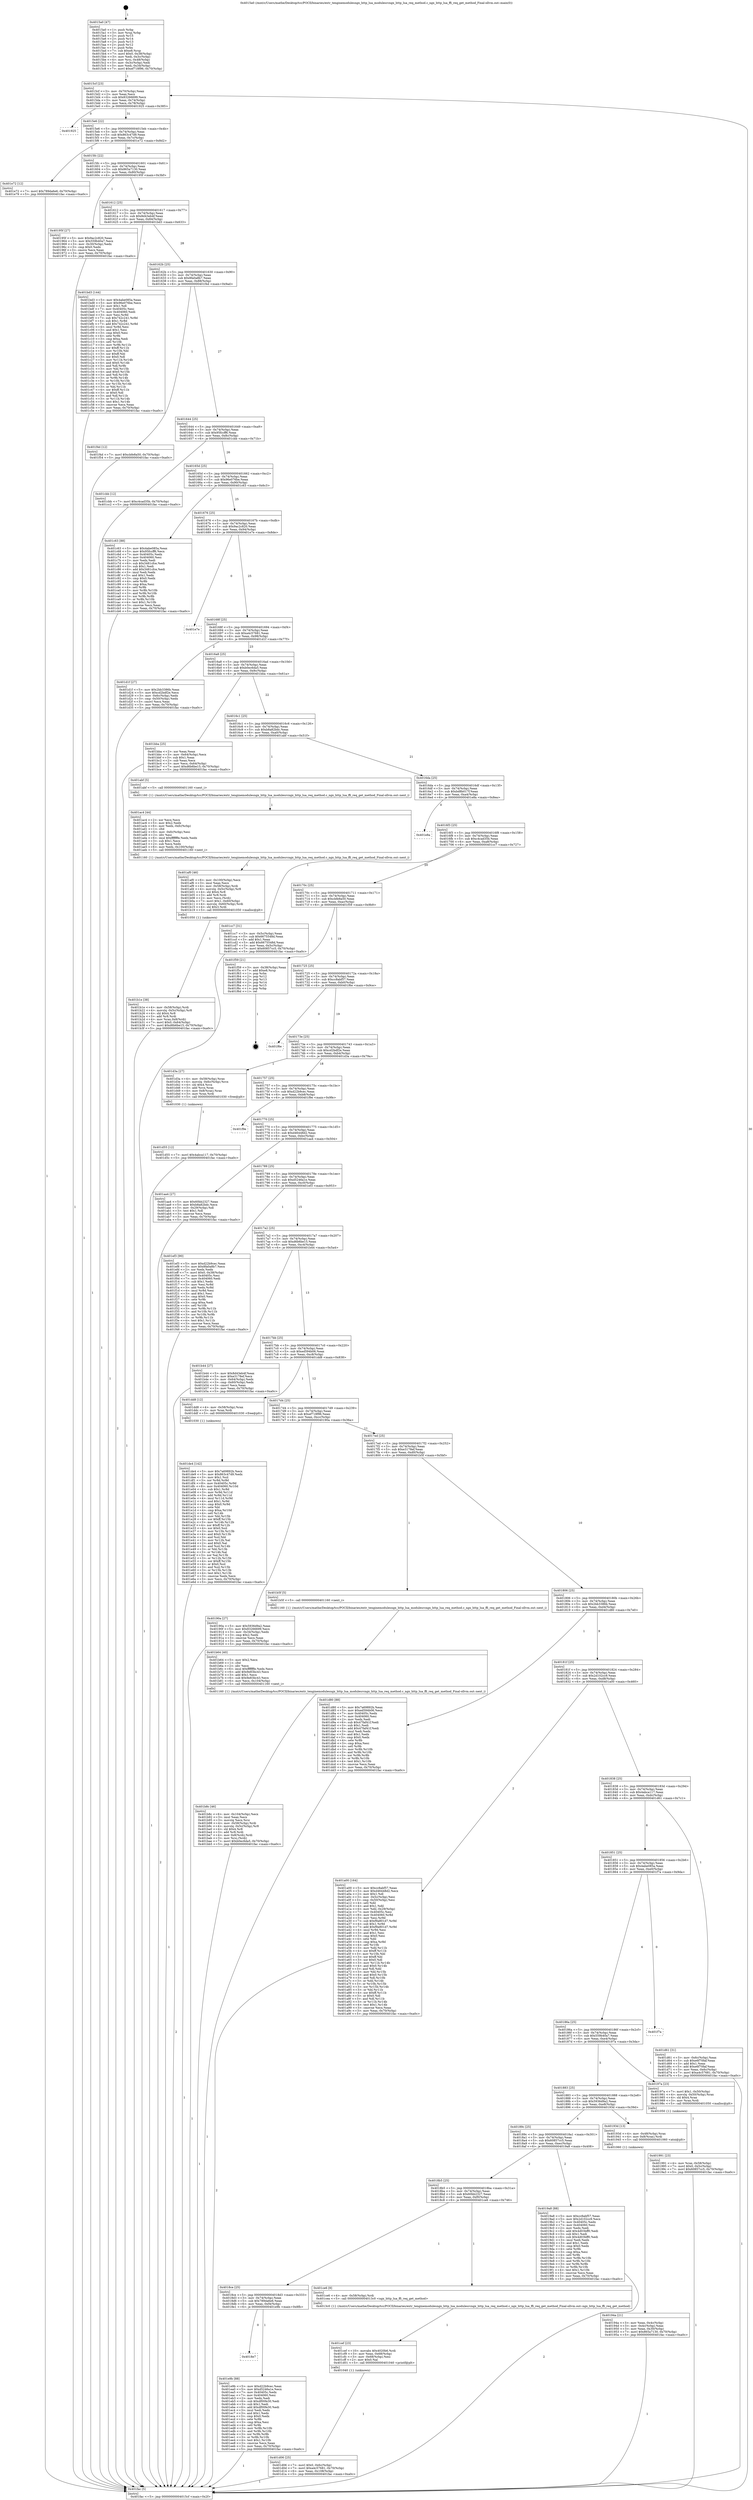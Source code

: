 digraph "0x4015a0" {
  label = "0x4015a0 (/mnt/c/Users/mathe/Desktop/tcc/POCII/binaries/extr_tenginemodulesngx_http_lua_modulesrcngx_http_lua_req_method.c_ngx_http_lua_ffi_req_get_method_Final-ollvm.out::main(0))"
  labelloc = "t"
  node[shape=record]

  Entry [label="",width=0.3,height=0.3,shape=circle,fillcolor=black,style=filled]
  "0x4015cf" [label="{
     0x4015cf [23]\l
     | [instrs]\l
     &nbsp;&nbsp;0x4015cf \<+3\>: mov -0x70(%rbp),%eax\l
     &nbsp;&nbsp;0x4015d2 \<+2\>: mov %eax,%ecx\l
     &nbsp;&nbsp;0x4015d4 \<+6\>: sub $0x83266699,%ecx\l
     &nbsp;&nbsp;0x4015da \<+3\>: mov %eax,-0x74(%rbp)\l
     &nbsp;&nbsp;0x4015dd \<+3\>: mov %ecx,-0x78(%rbp)\l
     &nbsp;&nbsp;0x4015e0 \<+6\>: je 0000000000401925 \<main+0x385\>\l
  }"]
  "0x401925" [label="{
     0x401925\l
  }", style=dashed]
  "0x4015e6" [label="{
     0x4015e6 [22]\l
     | [instrs]\l
     &nbsp;&nbsp;0x4015e6 \<+5\>: jmp 00000000004015eb \<main+0x4b\>\l
     &nbsp;&nbsp;0x4015eb \<+3\>: mov -0x74(%rbp),%eax\l
     &nbsp;&nbsp;0x4015ee \<+5\>: sub $0x863c47d9,%eax\l
     &nbsp;&nbsp;0x4015f3 \<+3\>: mov %eax,-0x7c(%rbp)\l
     &nbsp;&nbsp;0x4015f6 \<+6\>: je 0000000000401e72 \<main+0x8d2\>\l
  }"]
  Exit [label="",width=0.3,height=0.3,shape=circle,fillcolor=black,style=filled,peripheries=2]
  "0x401e72" [label="{
     0x401e72 [12]\l
     | [instrs]\l
     &nbsp;&nbsp;0x401e72 \<+7\>: movl $0x789da6e6,-0x70(%rbp)\l
     &nbsp;&nbsp;0x401e79 \<+5\>: jmp 0000000000401fac \<main+0xa0c\>\l
  }"]
  "0x4015fc" [label="{
     0x4015fc [22]\l
     | [instrs]\l
     &nbsp;&nbsp;0x4015fc \<+5\>: jmp 0000000000401601 \<main+0x61\>\l
     &nbsp;&nbsp;0x401601 \<+3\>: mov -0x74(%rbp),%eax\l
     &nbsp;&nbsp;0x401604 \<+5\>: sub $0x865a7130,%eax\l
     &nbsp;&nbsp;0x401609 \<+3\>: mov %eax,-0x80(%rbp)\l
     &nbsp;&nbsp;0x40160c \<+6\>: je 000000000040195f \<main+0x3bf\>\l
  }"]
  "0x4018e7" [label="{
     0x4018e7\l
  }", style=dashed]
  "0x40195f" [label="{
     0x40195f [27]\l
     | [instrs]\l
     &nbsp;&nbsp;0x40195f \<+5\>: mov $0x9ac2c820,%eax\l
     &nbsp;&nbsp;0x401964 \<+5\>: mov $0x559b40a7,%ecx\l
     &nbsp;&nbsp;0x401969 \<+3\>: mov -0x30(%rbp),%edx\l
     &nbsp;&nbsp;0x40196c \<+3\>: cmp $0x0,%edx\l
     &nbsp;&nbsp;0x40196f \<+3\>: cmove %ecx,%eax\l
     &nbsp;&nbsp;0x401972 \<+3\>: mov %eax,-0x70(%rbp)\l
     &nbsp;&nbsp;0x401975 \<+5\>: jmp 0000000000401fac \<main+0xa0c\>\l
  }"]
  "0x401612" [label="{
     0x401612 [25]\l
     | [instrs]\l
     &nbsp;&nbsp;0x401612 \<+5\>: jmp 0000000000401617 \<main+0x77\>\l
     &nbsp;&nbsp;0x401617 \<+3\>: mov -0x74(%rbp),%eax\l
     &nbsp;&nbsp;0x40161a \<+5\>: sub $0x8d43eb4f,%eax\l
     &nbsp;&nbsp;0x40161f \<+6\>: mov %eax,-0x84(%rbp)\l
     &nbsp;&nbsp;0x401625 \<+6\>: je 0000000000401bd3 \<main+0x633\>\l
  }"]
  "0x401e9b" [label="{
     0x401e9b [88]\l
     | [instrs]\l
     &nbsp;&nbsp;0x401e9b \<+5\>: mov $0xd22b9cec,%eax\l
     &nbsp;&nbsp;0x401ea0 \<+5\>: mov $0xd5246a1e,%ecx\l
     &nbsp;&nbsp;0x401ea5 \<+7\>: mov 0x40405c,%edx\l
     &nbsp;&nbsp;0x401eac \<+7\>: mov 0x404060,%esi\l
     &nbsp;&nbsp;0x401eb3 \<+2\>: mov %edx,%edi\l
     &nbsp;&nbsp;0x401eb5 \<+6\>: sub $0xdf00fe30,%edi\l
     &nbsp;&nbsp;0x401ebb \<+3\>: sub $0x1,%edi\l
     &nbsp;&nbsp;0x401ebe \<+6\>: add $0xdf00fe30,%edi\l
     &nbsp;&nbsp;0x401ec4 \<+3\>: imul %edi,%edx\l
     &nbsp;&nbsp;0x401ec7 \<+3\>: and $0x1,%edx\l
     &nbsp;&nbsp;0x401eca \<+3\>: cmp $0x0,%edx\l
     &nbsp;&nbsp;0x401ecd \<+4\>: sete %r8b\l
     &nbsp;&nbsp;0x401ed1 \<+3\>: cmp $0xa,%esi\l
     &nbsp;&nbsp;0x401ed4 \<+4\>: setl %r9b\l
     &nbsp;&nbsp;0x401ed8 \<+3\>: mov %r8b,%r10b\l
     &nbsp;&nbsp;0x401edb \<+3\>: and %r9b,%r10b\l
     &nbsp;&nbsp;0x401ede \<+3\>: xor %r9b,%r8b\l
     &nbsp;&nbsp;0x401ee1 \<+3\>: or %r8b,%r10b\l
     &nbsp;&nbsp;0x401ee4 \<+4\>: test $0x1,%r10b\l
     &nbsp;&nbsp;0x401ee8 \<+3\>: cmovne %ecx,%eax\l
     &nbsp;&nbsp;0x401eeb \<+3\>: mov %eax,-0x70(%rbp)\l
     &nbsp;&nbsp;0x401eee \<+5\>: jmp 0000000000401fac \<main+0xa0c\>\l
  }"]
  "0x401bd3" [label="{
     0x401bd3 [144]\l
     | [instrs]\l
     &nbsp;&nbsp;0x401bd3 \<+5\>: mov $0x4abe085a,%eax\l
     &nbsp;&nbsp;0x401bd8 \<+5\>: mov $0x96e076be,%ecx\l
     &nbsp;&nbsp;0x401bdd \<+2\>: mov $0x1,%dl\l
     &nbsp;&nbsp;0x401bdf \<+7\>: mov 0x40405c,%esi\l
     &nbsp;&nbsp;0x401be6 \<+7\>: mov 0x404060,%edi\l
     &nbsp;&nbsp;0x401bed \<+3\>: mov %esi,%r8d\l
     &nbsp;&nbsp;0x401bf0 \<+7\>: sub $0x742c241,%r8d\l
     &nbsp;&nbsp;0x401bf7 \<+4\>: sub $0x1,%r8d\l
     &nbsp;&nbsp;0x401bfb \<+7\>: add $0x742c241,%r8d\l
     &nbsp;&nbsp;0x401c02 \<+4\>: imul %r8d,%esi\l
     &nbsp;&nbsp;0x401c06 \<+3\>: and $0x1,%esi\l
     &nbsp;&nbsp;0x401c09 \<+3\>: cmp $0x0,%esi\l
     &nbsp;&nbsp;0x401c0c \<+4\>: sete %r9b\l
     &nbsp;&nbsp;0x401c10 \<+3\>: cmp $0xa,%edi\l
     &nbsp;&nbsp;0x401c13 \<+4\>: setl %r10b\l
     &nbsp;&nbsp;0x401c17 \<+3\>: mov %r9b,%r11b\l
     &nbsp;&nbsp;0x401c1a \<+4\>: xor $0xff,%r11b\l
     &nbsp;&nbsp;0x401c1e \<+3\>: mov %r10b,%bl\l
     &nbsp;&nbsp;0x401c21 \<+3\>: xor $0xff,%bl\l
     &nbsp;&nbsp;0x401c24 \<+3\>: xor $0x0,%dl\l
     &nbsp;&nbsp;0x401c27 \<+3\>: mov %r11b,%r14b\l
     &nbsp;&nbsp;0x401c2a \<+4\>: and $0x0,%r14b\l
     &nbsp;&nbsp;0x401c2e \<+3\>: and %dl,%r9b\l
     &nbsp;&nbsp;0x401c31 \<+3\>: mov %bl,%r15b\l
     &nbsp;&nbsp;0x401c34 \<+4\>: and $0x0,%r15b\l
     &nbsp;&nbsp;0x401c38 \<+3\>: and %dl,%r10b\l
     &nbsp;&nbsp;0x401c3b \<+3\>: or %r9b,%r14b\l
     &nbsp;&nbsp;0x401c3e \<+3\>: or %r10b,%r15b\l
     &nbsp;&nbsp;0x401c41 \<+3\>: xor %r15b,%r14b\l
     &nbsp;&nbsp;0x401c44 \<+3\>: or %bl,%r11b\l
     &nbsp;&nbsp;0x401c47 \<+4\>: xor $0xff,%r11b\l
     &nbsp;&nbsp;0x401c4b \<+3\>: or $0x0,%dl\l
     &nbsp;&nbsp;0x401c4e \<+3\>: and %dl,%r11b\l
     &nbsp;&nbsp;0x401c51 \<+3\>: or %r11b,%r14b\l
     &nbsp;&nbsp;0x401c54 \<+4\>: test $0x1,%r14b\l
     &nbsp;&nbsp;0x401c58 \<+3\>: cmovne %ecx,%eax\l
     &nbsp;&nbsp;0x401c5b \<+3\>: mov %eax,-0x70(%rbp)\l
     &nbsp;&nbsp;0x401c5e \<+5\>: jmp 0000000000401fac \<main+0xa0c\>\l
  }"]
  "0x40162b" [label="{
     0x40162b [25]\l
     | [instrs]\l
     &nbsp;&nbsp;0x40162b \<+5\>: jmp 0000000000401630 \<main+0x90\>\l
     &nbsp;&nbsp;0x401630 \<+3\>: mov -0x74(%rbp),%eax\l
     &nbsp;&nbsp;0x401633 \<+5\>: sub $0x8fa0a8b7,%eax\l
     &nbsp;&nbsp;0x401638 \<+6\>: mov %eax,-0x88(%rbp)\l
     &nbsp;&nbsp;0x40163e \<+6\>: je 0000000000401f4d \<main+0x9ad\>\l
  }"]
  "0x401de4" [label="{
     0x401de4 [142]\l
     | [instrs]\l
     &nbsp;&nbsp;0x401de4 \<+5\>: mov $0x7a69892b,%ecx\l
     &nbsp;&nbsp;0x401de9 \<+5\>: mov $0x863c47d9,%edx\l
     &nbsp;&nbsp;0x401dee \<+3\>: mov $0x1,%sil\l
     &nbsp;&nbsp;0x401df1 \<+3\>: xor %r8d,%r8d\l
     &nbsp;&nbsp;0x401df4 \<+8\>: mov 0x40405c,%r9d\l
     &nbsp;&nbsp;0x401dfc \<+8\>: mov 0x404060,%r10d\l
     &nbsp;&nbsp;0x401e04 \<+4\>: sub $0x1,%r8d\l
     &nbsp;&nbsp;0x401e08 \<+3\>: mov %r9d,%r11d\l
     &nbsp;&nbsp;0x401e0b \<+3\>: add %r8d,%r11d\l
     &nbsp;&nbsp;0x401e0e \<+4\>: imul %r11d,%r9d\l
     &nbsp;&nbsp;0x401e12 \<+4\>: and $0x1,%r9d\l
     &nbsp;&nbsp;0x401e16 \<+4\>: cmp $0x0,%r9d\l
     &nbsp;&nbsp;0x401e1a \<+3\>: sete %bl\l
     &nbsp;&nbsp;0x401e1d \<+4\>: cmp $0xa,%r10d\l
     &nbsp;&nbsp;0x401e21 \<+4\>: setl %r14b\l
     &nbsp;&nbsp;0x401e25 \<+3\>: mov %bl,%r15b\l
     &nbsp;&nbsp;0x401e28 \<+4\>: xor $0xff,%r15b\l
     &nbsp;&nbsp;0x401e2c \<+3\>: mov %r14b,%r12b\l
     &nbsp;&nbsp;0x401e2f \<+4\>: xor $0xff,%r12b\l
     &nbsp;&nbsp;0x401e33 \<+4\>: xor $0x0,%sil\l
     &nbsp;&nbsp;0x401e37 \<+3\>: mov %r15b,%r13b\l
     &nbsp;&nbsp;0x401e3a \<+4\>: and $0x0,%r13b\l
     &nbsp;&nbsp;0x401e3e \<+3\>: and %sil,%bl\l
     &nbsp;&nbsp;0x401e41 \<+3\>: mov %r12b,%al\l
     &nbsp;&nbsp;0x401e44 \<+2\>: and $0x0,%al\l
     &nbsp;&nbsp;0x401e46 \<+3\>: and %sil,%r14b\l
     &nbsp;&nbsp;0x401e49 \<+3\>: or %bl,%r13b\l
     &nbsp;&nbsp;0x401e4c \<+3\>: or %r14b,%al\l
     &nbsp;&nbsp;0x401e4f \<+3\>: xor %al,%r13b\l
     &nbsp;&nbsp;0x401e52 \<+3\>: or %r12b,%r15b\l
     &nbsp;&nbsp;0x401e55 \<+4\>: xor $0xff,%r15b\l
     &nbsp;&nbsp;0x401e59 \<+4\>: or $0x0,%sil\l
     &nbsp;&nbsp;0x401e5d \<+3\>: and %sil,%r15b\l
     &nbsp;&nbsp;0x401e60 \<+3\>: or %r15b,%r13b\l
     &nbsp;&nbsp;0x401e63 \<+4\>: test $0x1,%r13b\l
     &nbsp;&nbsp;0x401e67 \<+3\>: cmovne %edx,%ecx\l
     &nbsp;&nbsp;0x401e6a \<+3\>: mov %ecx,-0x70(%rbp)\l
     &nbsp;&nbsp;0x401e6d \<+5\>: jmp 0000000000401fac \<main+0xa0c\>\l
  }"]
  "0x401f4d" [label="{
     0x401f4d [12]\l
     | [instrs]\l
     &nbsp;&nbsp;0x401f4d \<+7\>: movl $0xcbfe8a50,-0x70(%rbp)\l
     &nbsp;&nbsp;0x401f54 \<+5\>: jmp 0000000000401fac \<main+0xa0c\>\l
  }"]
  "0x401644" [label="{
     0x401644 [25]\l
     | [instrs]\l
     &nbsp;&nbsp;0x401644 \<+5\>: jmp 0000000000401649 \<main+0xa9\>\l
     &nbsp;&nbsp;0x401649 \<+3\>: mov -0x74(%rbp),%eax\l
     &nbsp;&nbsp;0x40164c \<+5\>: sub $0x95fccff6,%eax\l
     &nbsp;&nbsp;0x401651 \<+6\>: mov %eax,-0x8c(%rbp)\l
     &nbsp;&nbsp;0x401657 \<+6\>: je 0000000000401cbb \<main+0x71b\>\l
  }"]
  "0x401d55" [label="{
     0x401d55 [12]\l
     | [instrs]\l
     &nbsp;&nbsp;0x401d55 \<+7\>: movl $0x4abca117,-0x70(%rbp)\l
     &nbsp;&nbsp;0x401d5c \<+5\>: jmp 0000000000401fac \<main+0xa0c\>\l
  }"]
  "0x401cbb" [label="{
     0x401cbb [12]\l
     | [instrs]\l
     &nbsp;&nbsp;0x401cbb \<+7\>: movl $0xc4cad35b,-0x70(%rbp)\l
     &nbsp;&nbsp;0x401cc2 \<+5\>: jmp 0000000000401fac \<main+0xa0c\>\l
  }"]
  "0x40165d" [label="{
     0x40165d [25]\l
     | [instrs]\l
     &nbsp;&nbsp;0x40165d \<+5\>: jmp 0000000000401662 \<main+0xc2\>\l
     &nbsp;&nbsp;0x401662 \<+3\>: mov -0x74(%rbp),%eax\l
     &nbsp;&nbsp;0x401665 \<+5\>: sub $0x96e076be,%eax\l
     &nbsp;&nbsp;0x40166a \<+6\>: mov %eax,-0x90(%rbp)\l
     &nbsp;&nbsp;0x401670 \<+6\>: je 0000000000401c63 \<main+0x6c3\>\l
  }"]
  "0x401d06" [label="{
     0x401d06 [25]\l
     | [instrs]\l
     &nbsp;&nbsp;0x401d06 \<+7\>: movl $0x0,-0x6c(%rbp)\l
     &nbsp;&nbsp;0x401d0d \<+7\>: movl $0xa4c57681,-0x70(%rbp)\l
     &nbsp;&nbsp;0x401d14 \<+6\>: mov %eax,-0x108(%rbp)\l
     &nbsp;&nbsp;0x401d1a \<+5\>: jmp 0000000000401fac \<main+0xa0c\>\l
  }"]
  "0x401c63" [label="{
     0x401c63 [88]\l
     | [instrs]\l
     &nbsp;&nbsp;0x401c63 \<+5\>: mov $0x4abe085a,%eax\l
     &nbsp;&nbsp;0x401c68 \<+5\>: mov $0x95fccff6,%ecx\l
     &nbsp;&nbsp;0x401c6d \<+7\>: mov 0x40405c,%edx\l
     &nbsp;&nbsp;0x401c74 \<+7\>: mov 0x404060,%esi\l
     &nbsp;&nbsp;0x401c7b \<+2\>: mov %edx,%edi\l
     &nbsp;&nbsp;0x401c7d \<+6\>: sub $0x3481cfce,%edi\l
     &nbsp;&nbsp;0x401c83 \<+3\>: sub $0x1,%edi\l
     &nbsp;&nbsp;0x401c86 \<+6\>: add $0x3481cfce,%edi\l
     &nbsp;&nbsp;0x401c8c \<+3\>: imul %edi,%edx\l
     &nbsp;&nbsp;0x401c8f \<+3\>: and $0x1,%edx\l
     &nbsp;&nbsp;0x401c92 \<+3\>: cmp $0x0,%edx\l
     &nbsp;&nbsp;0x401c95 \<+4\>: sete %r8b\l
     &nbsp;&nbsp;0x401c99 \<+3\>: cmp $0xa,%esi\l
     &nbsp;&nbsp;0x401c9c \<+4\>: setl %r9b\l
     &nbsp;&nbsp;0x401ca0 \<+3\>: mov %r8b,%r10b\l
     &nbsp;&nbsp;0x401ca3 \<+3\>: and %r9b,%r10b\l
     &nbsp;&nbsp;0x401ca6 \<+3\>: xor %r9b,%r8b\l
     &nbsp;&nbsp;0x401ca9 \<+3\>: or %r8b,%r10b\l
     &nbsp;&nbsp;0x401cac \<+4\>: test $0x1,%r10b\l
     &nbsp;&nbsp;0x401cb0 \<+3\>: cmovne %ecx,%eax\l
     &nbsp;&nbsp;0x401cb3 \<+3\>: mov %eax,-0x70(%rbp)\l
     &nbsp;&nbsp;0x401cb6 \<+5\>: jmp 0000000000401fac \<main+0xa0c\>\l
  }"]
  "0x401676" [label="{
     0x401676 [25]\l
     | [instrs]\l
     &nbsp;&nbsp;0x401676 \<+5\>: jmp 000000000040167b \<main+0xdb\>\l
     &nbsp;&nbsp;0x40167b \<+3\>: mov -0x74(%rbp),%eax\l
     &nbsp;&nbsp;0x40167e \<+5\>: sub $0x9ac2c820,%eax\l
     &nbsp;&nbsp;0x401683 \<+6\>: mov %eax,-0x94(%rbp)\l
     &nbsp;&nbsp;0x401689 \<+6\>: je 0000000000401e7e \<main+0x8de\>\l
  }"]
  "0x401cef" [label="{
     0x401cef [23]\l
     | [instrs]\l
     &nbsp;&nbsp;0x401cef \<+10\>: movabs $0x4020b6,%rdi\l
     &nbsp;&nbsp;0x401cf9 \<+3\>: mov %eax,-0x68(%rbp)\l
     &nbsp;&nbsp;0x401cfc \<+3\>: mov -0x68(%rbp),%esi\l
     &nbsp;&nbsp;0x401cff \<+2\>: mov $0x0,%al\l
     &nbsp;&nbsp;0x401d01 \<+5\>: call 0000000000401040 \<printf@plt\>\l
     | [calls]\l
     &nbsp;&nbsp;0x401040 \{1\} (unknown)\l
  }"]
  "0x401e7e" [label="{
     0x401e7e\l
  }", style=dashed]
  "0x40168f" [label="{
     0x40168f [25]\l
     | [instrs]\l
     &nbsp;&nbsp;0x40168f \<+5\>: jmp 0000000000401694 \<main+0xf4\>\l
     &nbsp;&nbsp;0x401694 \<+3\>: mov -0x74(%rbp),%eax\l
     &nbsp;&nbsp;0x401697 \<+5\>: sub $0xa4c57681,%eax\l
     &nbsp;&nbsp;0x40169c \<+6\>: mov %eax,-0x98(%rbp)\l
     &nbsp;&nbsp;0x4016a2 \<+6\>: je 0000000000401d1f \<main+0x77f\>\l
  }"]
  "0x4018ce" [label="{
     0x4018ce [25]\l
     | [instrs]\l
     &nbsp;&nbsp;0x4018ce \<+5\>: jmp 00000000004018d3 \<main+0x333\>\l
     &nbsp;&nbsp;0x4018d3 \<+3\>: mov -0x74(%rbp),%eax\l
     &nbsp;&nbsp;0x4018d6 \<+5\>: sub $0x789da6e6,%eax\l
     &nbsp;&nbsp;0x4018db \<+6\>: mov %eax,-0xf4(%rbp)\l
     &nbsp;&nbsp;0x4018e1 \<+6\>: je 0000000000401e9b \<main+0x8fb\>\l
  }"]
  "0x401d1f" [label="{
     0x401d1f [27]\l
     | [instrs]\l
     &nbsp;&nbsp;0x401d1f \<+5\>: mov $0x2bb3386b,%eax\l
     &nbsp;&nbsp;0x401d24 \<+5\>: mov $0xcd2bdf2e,%ecx\l
     &nbsp;&nbsp;0x401d29 \<+3\>: mov -0x6c(%rbp),%edx\l
     &nbsp;&nbsp;0x401d2c \<+3\>: cmp -0x50(%rbp),%edx\l
     &nbsp;&nbsp;0x401d2f \<+3\>: cmovl %ecx,%eax\l
     &nbsp;&nbsp;0x401d32 \<+3\>: mov %eax,-0x70(%rbp)\l
     &nbsp;&nbsp;0x401d35 \<+5\>: jmp 0000000000401fac \<main+0xa0c\>\l
  }"]
  "0x4016a8" [label="{
     0x4016a8 [25]\l
     | [instrs]\l
     &nbsp;&nbsp;0x4016a8 \<+5\>: jmp 00000000004016ad \<main+0x10d\>\l
     &nbsp;&nbsp;0x4016ad \<+3\>: mov -0x74(%rbp),%eax\l
     &nbsp;&nbsp;0x4016b0 \<+5\>: sub $0xb0ec6da5,%eax\l
     &nbsp;&nbsp;0x4016b5 \<+6\>: mov %eax,-0x9c(%rbp)\l
     &nbsp;&nbsp;0x4016bb \<+6\>: je 0000000000401bba \<main+0x61a\>\l
  }"]
  "0x401ce6" [label="{
     0x401ce6 [9]\l
     | [instrs]\l
     &nbsp;&nbsp;0x401ce6 \<+4\>: mov -0x58(%rbp),%rdi\l
     &nbsp;&nbsp;0x401cea \<+5\>: call 00000000004013c0 \<ngx_http_lua_ffi_req_get_method\>\l
     | [calls]\l
     &nbsp;&nbsp;0x4013c0 \{1\} (/mnt/c/Users/mathe/Desktop/tcc/POCII/binaries/extr_tenginemodulesngx_http_lua_modulesrcngx_http_lua_req_method.c_ngx_http_lua_ffi_req_get_method_Final-ollvm.out::ngx_http_lua_ffi_req_get_method)\l
  }"]
  "0x401bba" [label="{
     0x401bba [25]\l
     | [instrs]\l
     &nbsp;&nbsp;0x401bba \<+2\>: xor %eax,%eax\l
     &nbsp;&nbsp;0x401bbc \<+3\>: mov -0x64(%rbp),%ecx\l
     &nbsp;&nbsp;0x401bbf \<+3\>: sub $0x1,%eax\l
     &nbsp;&nbsp;0x401bc2 \<+2\>: sub %eax,%ecx\l
     &nbsp;&nbsp;0x401bc4 \<+3\>: mov %ecx,-0x64(%rbp)\l
     &nbsp;&nbsp;0x401bc7 \<+7\>: movl $0xd6b6be15,-0x70(%rbp)\l
     &nbsp;&nbsp;0x401bce \<+5\>: jmp 0000000000401fac \<main+0xa0c\>\l
  }"]
  "0x4016c1" [label="{
     0x4016c1 [25]\l
     | [instrs]\l
     &nbsp;&nbsp;0x4016c1 \<+5\>: jmp 00000000004016c6 \<main+0x126\>\l
     &nbsp;&nbsp;0x4016c6 \<+3\>: mov -0x74(%rbp),%eax\l
     &nbsp;&nbsp;0x4016c9 \<+5\>: sub $0xb8a82bdc,%eax\l
     &nbsp;&nbsp;0x4016ce \<+6\>: mov %eax,-0xa0(%rbp)\l
     &nbsp;&nbsp;0x4016d4 \<+6\>: je 0000000000401abf \<main+0x51f\>\l
  }"]
  "0x401b8c" [label="{
     0x401b8c [46]\l
     | [instrs]\l
     &nbsp;&nbsp;0x401b8c \<+6\>: mov -0x104(%rbp),%ecx\l
     &nbsp;&nbsp;0x401b92 \<+3\>: imul %eax,%ecx\l
     &nbsp;&nbsp;0x401b95 \<+3\>: movslq %ecx,%rsi\l
     &nbsp;&nbsp;0x401b98 \<+4\>: mov -0x58(%rbp),%rdi\l
     &nbsp;&nbsp;0x401b9c \<+4\>: movslq -0x5c(%rbp),%r8\l
     &nbsp;&nbsp;0x401ba0 \<+4\>: shl $0x4,%r8\l
     &nbsp;&nbsp;0x401ba4 \<+3\>: add %r8,%rdi\l
     &nbsp;&nbsp;0x401ba7 \<+4\>: mov 0x8(%rdi),%rdi\l
     &nbsp;&nbsp;0x401bab \<+3\>: mov %rsi,(%rdi)\l
     &nbsp;&nbsp;0x401bae \<+7\>: movl $0xb0ec6da5,-0x70(%rbp)\l
     &nbsp;&nbsp;0x401bb5 \<+5\>: jmp 0000000000401fac \<main+0xa0c\>\l
  }"]
  "0x401abf" [label="{
     0x401abf [5]\l
     | [instrs]\l
     &nbsp;&nbsp;0x401abf \<+5\>: call 0000000000401160 \<next_i\>\l
     | [calls]\l
     &nbsp;&nbsp;0x401160 \{1\} (/mnt/c/Users/mathe/Desktop/tcc/POCII/binaries/extr_tenginemodulesngx_http_lua_modulesrcngx_http_lua_req_method.c_ngx_http_lua_ffi_req_get_method_Final-ollvm.out::next_i)\l
  }"]
  "0x4016da" [label="{
     0x4016da [25]\l
     | [instrs]\l
     &nbsp;&nbsp;0x4016da \<+5\>: jmp 00000000004016df \<main+0x13f\>\l
     &nbsp;&nbsp;0x4016df \<+3\>: mov -0x74(%rbp),%eax\l
     &nbsp;&nbsp;0x4016e2 \<+5\>: sub $0xbd8b017f,%eax\l
     &nbsp;&nbsp;0x4016e7 \<+6\>: mov %eax,-0xa4(%rbp)\l
     &nbsp;&nbsp;0x4016ed \<+6\>: je 0000000000401e8a \<main+0x8ea\>\l
  }"]
  "0x401b64" [label="{
     0x401b64 [40]\l
     | [instrs]\l
     &nbsp;&nbsp;0x401b64 \<+5\>: mov $0x2,%ecx\l
     &nbsp;&nbsp;0x401b69 \<+1\>: cltd\l
     &nbsp;&nbsp;0x401b6a \<+2\>: idiv %ecx\l
     &nbsp;&nbsp;0x401b6c \<+6\>: imul $0xfffffffe,%edx,%ecx\l
     &nbsp;&nbsp;0x401b72 \<+6\>: add $0x9e83bc43,%ecx\l
     &nbsp;&nbsp;0x401b78 \<+3\>: add $0x1,%ecx\l
     &nbsp;&nbsp;0x401b7b \<+6\>: sub $0x9e83bc43,%ecx\l
     &nbsp;&nbsp;0x401b81 \<+6\>: mov %ecx,-0x104(%rbp)\l
     &nbsp;&nbsp;0x401b87 \<+5\>: call 0000000000401160 \<next_i\>\l
     | [calls]\l
     &nbsp;&nbsp;0x401160 \{1\} (/mnt/c/Users/mathe/Desktop/tcc/POCII/binaries/extr_tenginemodulesngx_http_lua_modulesrcngx_http_lua_req_method.c_ngx_http_lua_ffi_req_get_method_Final-ollvm.out::next_i)\l
  }"]
  "0x401e8a" [label="{
     0x401e8a\l
  }", style=dashed]
  "0x4016f3" [label="{
     0x4016f3 [25]\l
     | [instrs]\l
     &nbsp;&nbsp;0x4016f3 \<+5\>: jmp 00000000004016f8 \<main+0x158\>\l
     &nbsp;&nbsp;0x4016f8 \<+3\>: mov -0x74(%rbp),%eax\l
     &nbsp;&nbsp;0x4016fb \<+5\>: sub $0xc4cad35b,%eax\l
     &nbsp;&nbsp;0x401700 \<+6\>: mov %eax,-0xa8(%rbp)\l
     &nbsp;&nbsp;0x401706 \<+6\>: je 0000000000401cc7 \<main+0x727\>\l
  }"]
  "0x401b1e" [label="{
     0x401b1e [38]\l
     | [instrs]\l
     &nbsp;&nbsp;0x401b1e \<+4\>: mov -0x58(%rbp),%rdi\l
     &nbsp;&nbsp;0x401b22 \<+4\>: movslq -0x5c(%rbp),%r8\l
     &nbsp;&nbsp;0x401b26 \<+4\>: shl $0x4,%r8\l
     &nbsp;&nbsp;0x401b2a \<+3\>: add %r8,%rdi\l
     &nbsp;&nbsp;0x401b2d \<+4\>: mov %rax,0x8(%rdi)\l
     &nbsp;&nbsp;0x401b31 \<+7\>: movl $0x0,-0x64(%rbp)\l
     &nbsp;&nbsp;0x401b38 \<+7\>: movl $0xd6b6be15,-0x70(%rbp)\l
     &nbsp;&nbsp;0x401b3f \<+5\>: jmp 0000000000401fac \<main+0xa0c\>\l
  }"]
  "0x401cc7" [label="{
     0x401cc7 [31]\l
     | [instrs]\l
     &nbsp;&nbsp;0x401cc7 \<+3\>: mov -0x5c(%rbp),%eax\l
     &nbsp;&nbsp;0x401cca \<+5\>: sub $0x6675548d,%eax\l
     &nbsp;&nbsp;0x401ccf \<+3\>: add $0x1,%eax\l
     &nbsp;&nbsp;0x401cd2 \<+5\>: add $0x6675548d,%eax\l
     &nbsp;&nbsp;0x401cd7 \<+3\>: mov %eax,-0x5c(%rbp)\l
     &nbsp;&nbsp;0x401cda \<+7\>: movl $0x60857cc5,-0x70(%rbp)\l
     &nbsp;&nbsp;0x401ce1 \<+5\>: jmp 0000000000401fac \<main+0xa0c\>\l
  }"]
  "0x40170c" [label="{
     0x40170c [25]\l
     | [instrs]\l
     &nbsp;&nbsp;0x40170c \<+5\>: jmp 0000000000401711 \<main+0x171\>\l
     &nbsp;&nbsp;0x401711 \<+3\>: mov -0x74(%rbp),%eax\l
     &nbsp;&nbsp;0x401714 \<+5\>: sub $0xcbfe8a50,%eax\l
     &nbsp;&nbsp;0x401719 \<+6\>: mov %eax,-0xac(%rbp)\l
     &nbsp;&nbsp;0x40171f \<+6\>: je 0000000000401f59 \<main+0x9b9\>\l
  }"]
  "0x401af0" [label="{
     0x401af0 [46]\l
     | [instrs]\l
     &nbsp;&nbsp;0x401af0 \<+6\>: mov -0x100(%rbp),%ecx\l
     &nbsp;&nbsp;0x401af6 \<+3\>: imul %eax,%ecx\l
     &nbsp;&nbsp;0x401af9 \<+4\>: mov -0x58(%rbp),%rdi\l
     &nbsp;&nbsp;0x401afd \<+4\>: movslq -0x5c(%rbp),%r8\l
     &nbsp;&nbsp;0x401b01 \<+4\>: shl $0x4,%r8\l
     &nbsp;&nbsp;0x401b05 \<+3\>: add %r8,%rdi\l
     &nbsp;&nbsp;0x401b08 \<+2\>: mov %ecx,(%rdi)\l
     &nbsp;&nbsp;0x401b0a \<+7\>: movl $0x1,-0x60(%rbp)\l
     &nbsp;&nbsp;0x401b11 \<+4\>: movslq -0x60(%rbp),%rdi\l
     &nbsp;&nbsp;0x401b15 \<+4\>: shl $0x3,%rdi\l
     &nbsp;&nbsp;0x401b19 \<+5\>: call 0000000000401050 \<malloc@plt\>\l
     | [calls]\l
     &nbsp;&nbsp;0x401050 \{1\} (unknown)\l
  }"]
  "0x401f59" [label="{
     0x401f59 [21]\l
     | [instrs]\l
     &nbsp;&nbsp;0x401f59 \<+3\>: mov -0x38(%rbp),%eax\l
     &nbsp;&nbsp;0x401f5c \<+7\>: add $0xe8,%rsp\l
     &nbsp;&nbsp;0x401f63 \<+1\>: pop %rbx\l
     &nbsp;&nbsp;0x401f64 \<+2\>: pop %r12\l
     &nbsp;&nbsp;0x401f66 \<+2\>: pop %r13\l
     &nbsp;&nbsp;0x401f68 \<+2\>: pop %r14\l
     &nbsp;&nbsp;0x401f6a \<+2\>: pop %r15\l
     &nbsp;&nbsp;0x401f6c \<+1\>: pop %rbp\l
     &nbsp;&nbsp;0x401f6d \<+1\>: ret\l
  }"]
  "0x401725" [label="{
     0x401725 [25]\l
     | [instrs]\l
     &nbsp;&nbsp;0x401725 \<+5\>: jmp 000000000040172a \<main+0x18a\>\l
     &nbsp;&nbsp;0x40172a \<+3\>: mov -0x74(%rbp),%eax\l
     &nbsp;&nbsp;0x40172d \<+5\>: sub $0xcc8abf57,%eax\l
     &nbsp;&nbsp;0x401732 \<+6\>: mov %eax,-0xb0(%rbp)\l
     &nbsp;&nbsp;0x401738 \<+6\>: je 0000000000401f6e \<main+0x9ce\>\l
  }"]
  "0x401ac4" [label="{
     0x401ac4 [44]\l
     | [instrs]\l
     &nbsp;&nbsp;0x401ac4 \<+2\>: xor %ecx,%ecx\l
     &nbsp;&nbsp;0x401ac6 \<+5\>: mov $0x2,%edx\l
     &nbsp;&nbsp;0x401acb \<+6\>: mov %edx,-0xfc(%rbp)\l
     &nbsp;&nbsp;0x401ad1 \<+1\>: cltd\l
     &nbsp;&nbsp;0x401ad2 \<+6\>: mov -0xfc(%rbp),%esi\l
     &nbsp;&nbsp;0x401ad8 \<+2\>: idiv %esi\l
     &nbsp;&nbsp;0x401ada \<+6\>: imul $0xfffffffe,%edx,%edx\l
     &nbsp;&nbsp;0x401ae0 \<+3\>: sub $0x1,%ecx\l
     &nbsp;&nbsp;0x401ae3 \<+2\>: sub %ecx,%edx\l
     &nbsp;&nbsp;0x401ae5 \<+6\>: mov %edx,-0x100(%rbp)\l
     &nbsp;&nbsp;0x401aeb \<+5\>: call 0000000000401160 \<next_i\>\l
     | [calls]\l
     &nbsp;&nbsp;0x401160 \{1\} (/mnt/c/Users/mathe/Desktop/tcc/POCII/binaries/extr_tenginemodulesngx_http_lua_modulesrcngx_http_lua_req_method.c_ngx_http_lua_ffi_req_get_method_Final-ollvm.out::next_i)\l
  }"]
  "0x401f6e" [label="{
     0x401f6e\l
  }", style=dashed]
  "0x40173e" [label="{
     0x40173e [25]\l
     | [instrs]\l
     &nbsp;&nbsp;0x40173e \<+5\>: jmp 0000000000401743 \<main+0x1a3\>\l
     &nbsp;&nbsp;0x401743 \<+3\>: mov -0x74(%rbp),%eax\l
     &nbsp;&nbsp;0x401746 \<+5\>: sub $0xcd2bdf2e,%eax\l
     &nbsp;&nbsp;0x40174b \<+6\>: mov %eax,-0xb4(%rbp)\l
     &nbsp;&nbsp;0x401751 \<+6\>: je 0000000000401d3a \<main+0x79a\>\l
  }"]
  "0x4018b5" [label="{
     0x4018b5 [25]\l
     | [instrs]\l
     &nbsp;&nbsp;0x4018b5 \<+5\>: jmp 00000000004018ba \<main+0x31a\>\l
     &nbsp;&nbsp;0x4018ba \<+3\>: mov -0x74(%rbp),%eax\l
     &nbsp;&nbsp;0x4018bd \<+5\>: sub $0x60bb2327,%eax\l
     &nbsp;&nbsp;0x4018c2 \<+6\>: mov %eax,-0xf0(%rbp)\l
     &nbsp;&nbsp;0x4018c8 \<+6\>: je 0000000000401ce6 \<main+0x746\>\l
  }"]
  "0x401d3a" [label="{
     0x401d3a [27]\l
     | [instrs]\l
     &nbsp;&nbsp;0x401d3a \<+4\>: mov -0x58(%rbp),%rax\l
     &nbsp;&nbsp;0x401d3e \<+4\>: movslq -0x6c(%rbp),%rcx\l
     &nbsp;&nbsp;0x401d42 \<+4\>: shl $0x4,%rcx\l
     &nbsp;&nbsp;0x401d46 \<+3\>: add %rcx,%rax\l
     &nbsp;&nbsp;0x401d49 \<+4\>: mov 0x8(%rax),%rax\l
     &nbsp;&nbsp;0x401d4d \<+3\>: mov %rax,%rdi\l
     &nbsp;&nbsp;0x401d50 \<+5\>: call 0000000000401030 \<free@plt\>\l
     | [calls]\l
     &nbsp;&nbsp;0x401030 \{1\} (unknown)\l
  }"]
  "0x401757" [label="{
     0x401757 [25]\l
     | [instrs]\l
     &nbsp;&nbsp;0x401757 \<+5\>: jmp 000000000040175c \<main+0x1bc\>\l
     &nbsp;&nbsp;0x40175c \<+3\>: mov -0x74(%rbp),%eax\l
     &nbsp;&nbsp;0x40175f \<+5\>: sub $0xd22b9cec,%eax\l
     &nbsp;&nbsp;0x401764 \<+6\>: mov %eax,-0xb8(%rbp)\l
     &nbsp;&nbsp;0x40176a \<+6\>: je 0000000000401f9e \<main+0x9fe\>\l
  }"]
  "0x4019a8" [label="{
     0x4019a8 [88]\l
     | [instrs]\l
     &nbsp;&nbsp;0x4019a8 \<+5\>: mov $0xcc8abf57,%eax\l
     &nbsp;&nbsp;0x4019ad \<+5\>: mov $0x2d102cc9,%ecx\l
     &nbsp;&nbsp;0x4019b2 \<+7\>: mov 0x40405c,%edx\l
     &nbsp;&nbsp;0x4019b9 \<+7\>: mov 0x404060,%esi\l
     &nbsp;&nbsp;0x4019c0 \<+2\>: mov %edx,%edi\l
     &nbsp;&nbsp;0x4019c2 \<+6\>: add $0x4d03bff0,%edi\l
     &nbsp;&nbsp;0x4019c8 \<+3\>: sub $0x1,%edi\l
     &nbsp;&nbsp;0x4019cb \<+6\>: sub $0x4d03bff0,%edi\l
     &nbsp;&nbsp;0x4019d1 \<+3\>: imul %edi,%edx\l
     &nbsp;&nbsp;0x4019d4 \<+3\>: and $0x1,%edx\l
     &nbsp;&nbsp;0x4019d7 \<+3\>: cmp $0x0,%edx\l
     &nbsp;&nbsp;0x4019da \<+4\>: sete %r8b\l
     &nbsp;&nbsp;0x4019de \<+3\>: cmp $0xa,%esi\l
     &nbsp;&nbsp;0x4019e1 \<+4\>: setl %r9b\l
     &nbsp;&nbsp;0x4019e5 \<+3\>: mov %r8b,%r10b\l
     &nbsp;&nbsp;0x4019e8 \<+3\>: and %r9b,%r10b\l
     &nbsp;&nbsp;0x4019eb \<+3\>: xor %r9b,%r8b\l
     &nbsp;&nbsp;0x4019ee \<+3\>: or %r8b,%r10b\l
     &nbsp;&nbsp;0x4019f1 \<+4\>: test $0x1,%r10b\l
     &nbsp;&nbsp;0x4019f5 \<+3\>: cmovne %ecx,%eax\l
     &nbsp;&nbsp;0x4019f8 \<+3\>: mov %eax,-0x70(%rbp)\l
     &nbsp;&nbsp;0x4019fb \<+5\>: jmp 0000000000401fac \<main+0xa0c\>\l
  }"]
  "0x401f9e" [label="{
     0x401f9e\l
  }", style=dashed]
  "0x401770" [label="{
     0x401770 [25]\l
     | [instrs]\l
     &nbsp;&nbsp;0x401770 \<+5\>: jmp 0000000000401775 \<main+0x1d5\>\l
     &nbsp;&nbsp;0x401775 \<+3\>: mov -0x74(%rbp),%eax\l
     &nbsp;&nbsp;0x401778 \<+5\>: sub $0xd46448d2,%eax\l
     &nbsp;&nbsp;0x40177d \<+6\>: mov %eax,-0xbc(%rbp)\l
     &nbsp;&nbsp;0x401783 \<+6\>: je 0000000000401aa4 \<main+0x504\>\l
  }"]
  "0x401991" [label="{
     0x401991 [23]\l
     | [instrs]\l
     &nbsp;&nbsp;0x401991 \<+4\>: mov %rax,-0x58(%rbp)\l
     &nbsp;&nbsp;0x401995 \<+7\>: movl $0x0,-0x5c(%rbp)\l
     &nbsp;&nbsp;0x40199c \<+7\>: movl $0x60857cc5,-0x70(%rbp)\l
     &nbsp;&nbsp;0x4019a3 \<+5\>: jmp 0000000000401fac \<main+0xa0c\>\l
  }"]
  "0x401aa4" [label="{
     0x401aa4 [27]\l
     | [instrs]\l
     &nbsp;&nbsp;0x401aa4 \<+5\>: mov $0x60bb2327,%eax\l
     &nbsp;&nbsp;0x401aa9 \<+5\>: mov $0xb8a82bdc,%ecx\l
     &nbsp;&nbsp;0x401aae \<+3\>: mov -0x29(%rbp),%dl\l
     &nbsp;&nbsp;0x401ab1 \<+3\>: test $0x1,%dl\l
     &nbsp;&nbsp;0x401ab4 \<+3\>: cmovne %ecx,%eax\l
     &nbsp;&nbsp;0x401ab7 \<+3\>: mov %eax,-0x70(%rbp)\l
     &nbsp;&nbsp;0x401aba \<+5\>: jmp 0000000000401fac \<main+0xa0c\>\l
  }"]
  "0x401789" [label="{
     0x401789 [25]\l
     | [instrs]\l
     &nbsp;&nbsp;0x401789 \<+5\>: jmp 000000000040178e \<main+0x1ee\>\l
     &nbsp;&nbsp;0x40178e \<+3\>: mov -0x74(%rbp),%eax\l
     &nbsp;&nbsp;0x401791 \<+5\>: sub $0xd5246a1e,%eax\l
     &nbsp;&nbsp;0x401796 \<+6\>: mov %eax,-0xc0(%rbp)\l
     &nbsp;&nbsp;0x40179c \<+6\>: je 0000000000401ef3 \<main+0x953\>\l
  }"]
  "0x40194a" [label="{
     0x40194a [21]\l
     | [instrs]\l
     &nbsp;&nbsp;0x40194a \<+3\>: mov %eax,-0x4c(%rbp)\l
     &nbsp;&nbsp;0x40194d \<+3\>: mov -0x4c(%rbp),%eax\l
     &nbsp;&nbsp;0x401950 \<+3\>: mov %eax,-0x30(%rbp)\l
     &nbsp;&nbsp;0x401953 \<+7\>: movl $0x865a7130,-0x70(%rbp)\l
     &nbsp;&nbsp;0x40195a \<+5\>: jmp 0000000000401fac \<main+0xa0c\>\l
  }"]
  "0x401ef3" [label="{
     0x401ef3 [90]\l
     | [instrs]\l
     &nbsp;&nbsp;0x401ef3 \<+5\>: mov $0xd22b9cec,%eax\l
     &nbsp;&nbsp;0x401ef8 \<+5\>: mov $0x8fa0a8b7,%ecx\l
     &nbsp;&nbsp;0x401efd \<+2\>: xor %edx,%edx\l
     &nbsp;&nbsp;0x401eff \<+7\>: movl $0x0,-0x38(%rbp)\l
     &nbsp;&nbsp;0x401f06 \<+7\>: mov 0x40405c,%esi\l
     &nbsp;&nbsp;0x401f0d \<+7\>: mov 0x404060,%edi\l
     &nbsp;&nbsp;0x401f14 \<+3\>: sub $0x1,%edx\l
     &nbsp;&nbsp;0x401f17 \<+3\>: mov %esi,%r8d\l
     &nbsp;&nbsp;0x401f1a \<+3\>: add %edx,%r8d\l
     &nbsp;&nbsp;0x401f1d \<+4\>: imul %r8d,%esi\l
     &nbsp;&nbsp;0x401f21 \<+3\>: and $0x1,%esi\l
     &nbsp;&nbsp;0x401f24 \<+3\>: cmp $0x0,%esi\l
     &nbsp;&nbsp;0x401f27 \<+4\>: sete %r9b\l
     &nbsp;&nbsp;0x401f2b \<+3\>: cmp $0xa,%edi\l
     &nbsp;&nbsp;0x401f2e \<+4\>: setl %r10b\l
     &nbsp;&nbsp;0x401f32 \<+3\>: mov %r9b,%r11b\l
     &nbsp;&nbsp;0x401f35 \<+3\>: and %r10b,%r11b\l
     &nbsp;&nbsp;0x401f38 \<+3\>: xor %r10b,%r9b\l
     &nbsp;&nbsp;0x401f3b \<+3\>: or %r9b,%r11b\l
     &nbsp;&nbsp;0x401f3e \<+4\>: test $0x1,%r11b\l
     &nbsp;&nbsp;0x401f42 \<+3\>: cmovne %ecx,%eax\l
     &nbsp;&nbsp;0x401f45 \<+3\>: mov %eax,-0x70(%rbp)\l
     &nbsp;&nbsp;0x401f48 \<+5\>: jmp 0000000000401fac \<main+0xa0c\>\l
  }"]
  "0x4017a2" [label="{
     0x4017a2 [25]\l
     | [instrs]\l
     &nbsp;&nbsp;0x4017a2 \<+5\>: jmp 00000000004017a7 \<main+0x207\>\l
     &nbsp;&nbsp;0x4017a7 \<+3\>: mov -0x74(%rbp),%eax\l
     &nbsp;&nbsp;0x4017aa \<+5\>: sub $0xd6b6be15,%eax\l
     &nbsp;&nbsp;0x4017af \<+6\>: mov %eax,-0xc4(%rbp)\l
     &nbsp;&nbsp;0x4017b5 \<+6\>: je 0000000000401b44 \<main+0x5a4\>\l
  }"]
  "0x40189c" [label="{
     0x40189c [25]\l
     | [instrs]\l
     &nbsp;&nbsp;0x40189c \<+5\>: jmp 00000000004018a1 \<main+0x301\>\l
     &nbsp;&nbsp;0x4018a1 \<+3\>: mov -0x74(%rbp),%eax\l
     &nbsp;&nbsp;0x4018a4 \<+5\>: sub $0x60857cc5,%eax\l
     &nbsp;&nbsp;0x4018a9 \<+6\>: mov %eax,-0xec(%rbp)\l
     &nbsp;&nbsp;0x4018af \<+6\>: je 00000000004019a8 \<main+0x408\>\l
  }"]
  "0x401b44" [label="{
     0x401b44 [27]\l
     | [instrs]\l
     &nbsp;&nbsp;0x401b44 \<+5\>: mov $0x8d43eb4f,%eax\l
     &nbsp;&nbsp;0x401b49 \<+5\>: mov $0xe3178ef,%ecx\l
     &nbsp;&nbsp;0x401b4e \<+3\>: mov -0x64(%rbp),%edx\l
     &nbsp;&nbsp;0x401b51 \<+3\>: cmp -0x60(%rbp),%edx\l
     &nbsp;&nbsp;0x401b54 \<+3\>: cmovl %ecx,%eax\l
     &nbsp;&nbsp;0x401b57 \<+3\>: mov %eax,-0x70(%rbp)\l
     &nbsp;&nbsp;0x401b5a \<+5\>: jmp 0000000000401fac \<main+0xa0c\>\l
  }"]
  "0x4017bb" [label="{
     0x4017bb [25]\l
     | [instrs]\l
     &nbsp;&nbsp;0x4017bb \<+5\>: jmp 00000000004017c0 \<main+0x220\>\l
     &nbsp;&nbsp;0x4017c0 \<+3\>: mov -0x74(%rbp),%eax\l
     &nbsp;&nbsp;0x4017c3 \<+5\>: sub $0xed594b06,%eax\l
     &nbsp;&nbsp;0x4017c8 \<+6\>: mov %eax,-0xc8(%rbp)\l
     &nbsp;&nbsp;0x4017ce \<+6\>: je 0000000000401dd8 \<main+0x838\>\l
  }"]
  "0x40193d" [label="{
     0x40193d [13]\l
     | [instrs]\l
     &nbsp;&nbsp;0x40193d \<+4\>: mov -0x48(%rbp),%rax\l
     &nbsp;&nbsp;0x401941 \<+4\>: mov 0x8(%rax),%rdi\l
     &nbsp;&nbsp;0x401945 \<+5\>: call 0000000000401060 \<atoi@plt\>\l
     | [calls]\l
     &nbsp;&nbsp;0x401060 \{1\} (unknown)\l
  }"]
  "0x401dd8" [label="{
     0x401dd8 [12]\l
     | [instrs]\l
     &nbsp;&nbsp;0x401dd8 \<+4\>: mov -0x58(%rbp),%rax\l
     &nbsp;&nbsp;0x401ddc \<+3\>: mov %rax,%rdi\l
     &nbsp;&nbsp;0x401ddf \<+5\>: call 0000000000401030 \<free@plt\>\l
     | [calls]\l
     &nbsp;&nbsp;0x401030 \{1\} (unknown)\l
  }"]
  "0x4017d4" [label="{
     0x4017d4 [25]\l
     | [instrs]\l
     &nbsp;&nbsp;0x4017d4 \<+5\>: jmp 00000000004017d9 \<main+0x239\>\l
     &nbsp;&nbsp;0x4017d9 \<+3\>: mov -0x74(%rbp),%eax\l
     &nbsp;&nbsp;0x4017dc \<+5\>: sub $0xef718f96,%eax\l
     &nbsp;&nbsp;0x4017e1 \<+6\>: mov %eax,-0xcc(%rbp)\l
     &nbsp;&nbsp;0x4017e7 \<+6\>: je 000000000040190a \<main+0x36a\>\l
  }"]
  "0x401883" [label="{
     0x401883 [25]\l
     | [instrs]\l
     &nbsp;&nbsp;0x401883 \<+5\>: jmp 0000000000401888 \<main+0x2e8\>\l
     &nbsp;&nbsp;0x401888 \<+3\>: mov -0x74(%rbp),%eax\l
     &nbsp;&nbsp;0x40188b \<+5\>: sub $0x5936d9a2,%eax\l
     &nbsp;&nbsp;0x401890 \<+6\>: mov %eax,-0xe8(%rbp)\l
     &nbsp;&nbsp;0x401896 \<+6\>: je 000000000040193d \<main+0x39d\>\l
  }"]
  "0x40190a" [label="{
     0x40190a [27]\l
     | [instrs]\l
     &nbsp;&nbsp;0x40190a \<+5\>: mov $0x5936d9a2,%eax\l
     &nbsp;&nbsp;0x40190f \<+5\>: mov $0x83266699,%ecx\l
     &nbsp;&nbsp;0x401914 \<+3\>: mov -0x34(%rbp),%edx\l
     &nbsp;&nbsp;0x401917 \<+3\>: cmp $0x2,%edx\l
     &nbsp;&nbsp;0x40191a \<+3\>: cmovne %ecx,%eax\l
     &nbsp;&nbsp;0x40191d \<+3\>: mov %eax,-0x70(%rbp)\l
     &nbsp;&nbsp;0x401920 \<+5\>: jmp 0000000000401fac \<main+0xa0c\>\l
  }"]
  "0x4017ed" [label="{
     0x4017ed [25]\l
     | [instrs]\l
     &nbsp;&nbsp;0x4017ed \<+5\>: jmp 00000000004017f2 \<main+0x252\>\l
     &nbsp;&nbsp;0x4017f2 \<+3\>: mov -0x74(%rbp),%eax\l
     &nbsp;&nbsp;0x4017f5 \<+5\>: sub $0xe3178ef,%eax\l
     &nbsp;&nbsp;0x4017fa \<+6\>: mov %eax,-0xd0(%rbp)\l
     &nbsp;&nbsp;0x401800 \<+6\>: je 0000000000401b5f \<main+0x5bf\>\l
  }"]
  "0x401fac" [label="{
     0x401fac [5]\l
     | [instrs]\l
     &nbsp;&nbsp;0x401fac \<+5\>: jmp 00000000004015cf \<main+0x2f\>\l
  }"]
  "0x4015a0" [label="{
     0x4015a0 [47]\l
     | [instrs]\l
     &nbsp;&nbsp;0x4015a0 \<+1\>: push %rbp\l
     &nbsp;&nbsp;0x4015a1 \<+3\>: mov %rsp,%rbp\l
     &nbsp;&nbsp;0x4015a4 \<+2\>: push %r15\l
     &nbsp;&nbsp;0x4015a6 \<+2\>: push %r14\l
     &nbsp;&nbsp;0x4015a8 \<+2\>: push %r13\l
     &nbsp;&nbsp;0x4015aa \<+2\>: push %r12\l
     &nbsp;&nbsp;0x4015ac \<+1\>: push %rbx\l
     &nbsp;&nbsp;0x4015ad \<+7\>: sub $0xe8,%rsp\l
     &nbsp;&nbsp;0x4015b4 \<+7\>: movl $0x0,-0x38(%rbp)\l
     &nbsp;&nbsp;0x4015bb \<+3\>: mov %edi,-0x3c(%rbp)\l
     &nbsp;&nbsp;0x4015be \<+4\>: mov %rsi,-0x48(%rbp)\l
     &nbsp;&nbsp;0x4015c2 \<+3\>: mov -0x3c(%rbp),%edi\l
     &nbsp;&nbsp;0x4015c5 \<+3\>: mov %edi,-0x34(%rbp)\l
     &nbsp;&nbsp;0x4015c8 \<+7\>: movl $0xef718f96,-0x70(%rbp)\l
  }"]
  "0x40197a" [label="{
     0x40197a [23]\l
     | [instrs]\l
     &nbsp;&nbsp;0x40197a \<+7\>: movl $0x1,-0x50(%rbp)\l
     &nbsp;&nbsp;0x401981 \<+4\>: movslq -0x50(%rbp),%rax\l
     &nbsp;&nbsp;0x401985 \<+4\>: shl $0x4,%rax\l
     &nbsp;&nbsp;0x401989 \<+3\>: mov %rax,%rdi\l
     &nbsp;&nbsp;0x40198c \<+5\>: call 0000000000401050 \<malloc@plt\>\l
     | [calls]\l
     &nbsp;&nbsp;0x401050 \{1\} (unknown)\l
  }"]
  "0x401b5f" [label="{
     0x401b5f [5]\l
     | [instrs]\l
     &nbsp;&nbsp;0x401b5f \<+5\>: call 0000000000401160 \<next_i\>\l
     | [calls]\l
     &nbsp;&nbsp;0x401160 \{1\} (/mnt/c/Users/mathe/Desktop/tcc/POCII/binaries/extr_tenginemodulesngx_http_lua_modulesrcngx_http_lua_req_method.c_ngx_http_lua_ffi_req_get_method_Final-ollvm.out::next_i)\l
  }"]
  "0x401806" [label="{
     0x401806 [25]\l
     | [instrs]\l
     &nbsp;&nbsp;0x401806 \<+5\>: jmp 000000000040180b \<main+0x26b\>\l
     &nbsp;&nbsp;0x40180b \<+3\>: mov -0x74(%rbp),%eax\l
     &nbsp;&nbsp;0x40180e \<+5\>: sub $0x2bb3386b,%eax\l
     &nbsp;&nbsp;0x401813 \<+6\>: mov %eax,-0xd4(%rbp)\l
     &nbsp;&nbsp;0x401819 \<+6\>: je 0000000000401d80 \<main+0x7e0\>\l
  }"]
  "0x40186a" [label="{
     0x40186a [25]\l
     | [instrs]\l
     &nbsp;&nbsp;0x40186a \<+5\>: jmp 000000000040186f \<main+0x2cf\>\l
     &nbsp;&nbsp;0x40186f \<+3\>: mov -0x74(%rbp),%eax\l
     &nbsp;&nbsp;0x401872 \<+5\>: sub $0x559b40a7,%eax\l
     &nbsp;&nbsp;0x401877 \<+6\>: mov %eax,-0xe4(%rbp)\l
     &nbsp;&nbsp;0x40187d \<+6\>: je 000000000040197a \<main+0x3da\>\l
  }"]
  "0x401d80" [label="{
     0x401d80 [88]\l
     | [instrs]\l
     &nbsp;&nbsp;0x401d80 \<+5\>: mov $0x7a69892b,%eax\l
     &nbsp;&nbsp;0x401d85 \<+5\>: mov $0xed594b06,%ecx\l
     &nbsp;&nbsp;0x401d8a \<+7\>: mov 0x40405c,%edx\l
     &nbsp;&nbsp;0x401d91 \<+7\>: mov 0x404060,%esi\l
     &nbsp;&nbsp;0x401d98 \<+2\>: mov %edx,%edi\l
     &nbsp;&nbsp;0x401d9a \<+6\>: sub $0x47faf41f,%edi\l
     &nbsp;&nbsp;0x401da0 \<+3\>: sub $0x1,%edi\l
     &nbsp;&nbsp;0x401da3 \<+6\>: add $0x47faf41f,%edi\l
     &nbsp;&nbsp;0x401da9 \<+3\>: imul %edi,%edx\l
     &nbsp;&nbsp;0x401dac \<+3\>: and $0x1,%edx\l
     &nbsp;&nbsp;0x401daf \<+3\>: cmp $0x0,%edx\l
     &nbsp;&nbsp;0x401db2 \<+4\>: sete %r8b\l
     &nbsp;&nbsp;0x401db6 \<+3\>: cmp $0xa,%esi\l
     &nbsp;&nbsp;0x401db9 \<+4\>: setl %r9b\l
     &nbsp;&nbsp;0x401dbd \<+3\>: mov %r8b,%r10b\l
     &nbsp;&nbsp;0x401dc0 \<+3\>: and %r9b,%r10b\l
     &nbsp;&nbsp;0x401dc3 \<+3\>: xor %r9b,%r8b\l
     &nbsp;&nbsp;0x401dc6 \<+3\>: or %r8b,%r10b\l
     &nbsp;&nbsp;0x401dc9 \<+4\>: test $0x1,%r10b\l
     &nbsp;&nbsp;0x401dcd \<+3\>: cmovne %ecx,%eax\l
     &nbsp;&nbsp;0x401dd0 \<+3\>: mov %eax,-0x70(%rbp)\l
     &nbsp;&nbsp;0x401dd3 \<+5\>: jmp 0000000000401fac \<main+0xa0c\>\l
  }"]
  "0x40181f" [label="{
     0x40181f [25]\l
     | [instrs]\l
     &nbsp;&nbsp;0x40181f \<+5\>: jmp 0000000000401824 \<main+0x284\>\l
     &nbsp;&nbsp;0x401824 \<+3\>: mov -0x74(%rbp),%eax\l
     &nbsp;&nbsp;0x401827 \<+5\>: sub $0x2d102cc9,%eax\l
     &nbsp;&nbsp;0x40182c \<+6\>: mov %eax,-0xd8(%rbp)\l
     &nbsp;&nbsp;0x401832 \<+6\>: je 0000000000401a00 \<main+0x460\>\l
  }"]
  "0x401f7a" [label="{
     0x401f7a\l
  }", style=dashed]
  "0x401a00" [label="{
     0x401a00 [164]\l
     | [instrs]\l
     &nbsp;&nbsp;0x401a00 \<+5\>: mov $0xcc8abf57,%eax\l
     &nbsp;&nbsp;0x401a05 \<+5\>: mov $0xd46448d2,%ecx\l
     &nbsp;&nbsp;0x401a0a \<+2\>: mov $0x1,%dl\l
     &nbsp;&nbsp;0x401a0c \<+3\>: mov -0x5c(%rbp),%esi\l
     &nbsp;&nbsp;0x401a0f \<+3\>: cmp -0x50(%rbp),%esi\l
     &nbsp;&nbsp;0x401a12 \<+4\>: setl %dil\l
     &nbsp;&nbsp;0x401a16 \<+4\>: and $0x1,%dil\l
     &nbsp;&nbsp;0x401a1a \<+4\>: mov %dil,-0x29(%rbp)\l
     &nbsp;&nbsp;0x401a1e \<+7\>: mov 0x40405c,%esi\l
     &nbsp;&nbsp;0x401a25 \<+8\>: mov 0x404060,%r8d\l
     &nbsp;&nbsp;0x401a2d \<+3\>: mov %esi,%r9d\l
     &nbsp;&nbsp;0x401a30 \<+7\>: sub $0xf9a801d7,%r9d\l
     &nbsp;&nbsp;0x401a37 \<+4\>: sub $0x1,%r9d\l
     &nbsp;&nbsp;0x401a3b \<+7\>: add $0xf9a801d7,%r9d\l
     &nbsp;&nbsp;0x401a42 \<+4\>: imul %r9d,%esi\l
     &nbsp;&nbsp;0x401a46 \<+3\>: and $0x1,%esi\l
     &nbsp;&nbsp;0x401a49 \<+3\>: cmp $0x0,%esi\l
     &nbsp;&nbsp;0x401a4c \<+4\>: sete %dil\l
     &nbsp;&nbsp;0x401a50 \<+4\>: cmp $0xa,%r8d\l
     &nbsp;&nbsp;0x401a54 \<+4\>: setl %r10b\l
     &nbsp;&nbsp;0x401a58 \<+3\>: mov %dil,%r11b\l
     &nbsp;&nbsp;0x401a5b \<+4\>: xor $0xff,%r11b\l
     &nbsp;&nbsp;0x401a5f \<+3\>: mov %r10b,%bl\l
     &nbsp;&nbsp;0x401a62 \<+3\>: xor $0xff,%bl\l
     &nbsp;&nbsp;0x401a65 \<+3\>: xor $0x0,%dl\l
     &nbsp;&nbsp;0x401a68 \<+3\>: mov %r11b,%r14b\l
     &nbsp;&nbsp;0x401a6b \<+4\>: and $0x0,%r14b\l
     &nbsp;&nbsp;0x401a6f \<+3\>: and %dl,%dil\l
     &nbsp;&nbsp;0x401a72 \<+3\>: mov %bl,%r15b\l
     &nbsp;&nbsp;0x401a75 \<+4\>: and $0x0,%r15b\l
     &nbsp;&nbsp;0x401a79 \<+3\>: and %dl,%r10b\l
     &nbsp;&nbsp;0x401a7c \<+3\>: or %dil,%r14b\l
     &nbsp;&nbsp;0x401a7f \<+3\>: or %r10b,%r15b\l
     &nbsp;&nbsp;0x401a82 \<+3\>: xor %r15b,%r14b\l
     &nbsp;&nbsp;0x401a85 \<+3\>: or %bl,%r11b\l
     &nbsp;&nbsp;0x401a88 \<+4\>: xor $0xff,%r11b\l
     &nbsp;&nbsp;0x401a8c \<+3\>: or $0x0,%dl\l
     &nbsp;&nbsp;0x401a8f \<+3\>: and %dl,%r11b\l
     &nbsp;&nbsp;0x401a92 \<+3\>: or %r11b,%r14b\l
     &nbsp;&nbsp;0x401a95 \<+4\>: test $0x1,%r14b\l
     &nbsp;&nbsp;0x401a99 \<+3\>: cmovne %ecx,%eax\l
     &nbsp;&nbsp;0x401a9c \<+3\>: mov %eax,-0x70(%rbp)\l
     &nbsp;&nbsp;0x401a9f \<+5\>: jmp 0000000000401fac \<main+0xa0c\>\l
  }"]
  "0x401838" [label="{
     0x401838 [25]\l
     | [instrs]\l
     &nbsp;&nbsp;0x401838 \<+5\>: jmp 000000000040183d \<main+0x29d\>\l
     &nbsp;&nbsp;0x40183d \<+3\>: mov -0x74(%rbp),%eax\l
     &nbsp;&nbsp;0x401840 \<+5\>: sub $0x4abca117,%eax\l
     &nbsp;&nbsp;0x401845 \<+6\>: mov %eax,-0xdc(%rbp)\l
     &nbsp;&nbsp;0x40184b \<+6\>: je 0000000000401d61 \<main+0x7c1\>\l
  }"]
  "0x401851" [label="{
     0x401851 [25]\l
     | [instrs]\l
     &nbsp;&nbsp;0x401851 \<+5\>: jmp 0000000000401856 \<main+0x2b6\>\l
     &nbsp;&nbsp;0x401856 \<+3\>: mov -0x74(%rbp),%eax\l
     &nbsp;&nbsp;0x401859 \<+5\>: sub $0x4abe085a,%eax\l
     &nbsp;&nbsp;0x40185e \<+6\>: mov %eax,-0xe0(%rbp)\l
     &nbsp;&nbsp;0x401864 \<+6\>: je 0000000000401f7a \<main+0x9da\>\l
  }"]
  "0x401d61" [label="{
     0x401d61 [31]\l
     | [instrs]\l
     &nbsp;&nbsp;0x401d61 \<+3\>: mov -0x6c(%rbp),%eax\l
     &nbsp;&nbsp;0x401d64 \<+5\>: sub $0xe6f70faf,%eax\l
     &nbsp;&nbsp;0x401d69 \<+3\>: add $0x1,%eax\l
     &nbsp;&nbsp;0x401d6c \<+5\>: add $0xe6f70faf,%eax\l
     &nbsp;&nbsp;0x401d71 \<+3\>: mov %eax,-0x6c(%rbp)\l
     &nbsp;&nbsp;0x401d74 \<+7\>: movl $0xa4c57681,-0x70(%rbp)\l
     &nbsp;&nbsp;0x401d7b \<+5\>: jmp 0000000000401fac \<main+0xa0c\>\l
  }"]
  Entry -> "0x4015a0" [label=" 1"]
  "0x4015cf" -> "0x401925" [label=" 0"]
  "0x4015cf" -> "0x4015e6" [label=" 31"]
  "0x401f59" -> Exit [label=" 1"]
  "0x4015e6" -> "0x401e72" [label=" 1"]
  "0x4015e6" -> "0x4015fc" [label=" 30"]
  "0x401f4d" -> "0x401fac" [label=" 1"]
  "0x4015fc" -> "0x40195f" [label=" 1"]
  "0x4015fc" -> "0x401612" [label=" 29"]
  "0x401ef3" -> "0x401fac" [label=" 1"]
  "0x401612" -> "0x401bd3" [label=" 1"]
  "0x401612" -> "0x40162b" [label=" 28"]
  "0x401e9b" -> "0x401fac" [label=" 1"]
  "0x40162b" -> "0x401f4d" [label=" 1"]
  "0x40162b" -> "0x401644" [label=" 27"]
  "0x4018ce" -> "0x401e9b" [label=" 1"]
  "0x401644" -> "0x401cbb" [label=" 1"]
  "0x401644" -> "0x40165d" [label=" 26"]
  "0x4018ce" -> "0x4018e7" [label=" 0"]
  "0x40165d" -> "0x401c63" [label=" 1"]
  "0x40165d" -> "0x401676" [label=" 25"]
  "0x401e72" -> "0x401fac" [label=" 1"]
  "0x401676" -> "0x401e7e" [label=" 0"]
  "0x401676" -> "0x40168f" [label=" 25"]
  "0x401de4" -> "0x401fac" [label=" 1"]
  "0x40168f" -> "0x401d1f" [label=" 2"]
  "0x40168f" -> "0x4016a8" [label=" 23"]
  "0x401dd8" -> "0x401de4" [label=" 1"]
  "0x4016a8" -> "0x401bba" [label=" 1"]
  "0x4016a8" -> "0x4016c1" [label=" 22"]
  "0x401d80" -> "0x401fac" [label=" 1"]
  "0x4016c1" -> "0x401abf" [label=" 1"]
  "0x4016c1" -> "0x4016da" [label=" 21"]
  "0x401d55" -> "0x401fac" [label=" 1"]
  "0x4016da" -> "0x401e8a" [label=" 0"]
  "0x4016da" -> "0x4016f3" [label=" 21"]
  "0x401d3a" -> "0x401d55" [label=" 1"]
  "0x4016f3" -> "0x401cc7" [label=" 1"]
  "0x4016f3" -> "0x40170c" [label=" 20"]
  "0x401d1f" -> "0x401fac" [label=" 2"]
  "0x40170c" -> "0x401f59" [label=" 1"]
  "0x40170c" -> "0x401725" [label=" 19"]
  "0x401d06" -> "0x401fac" [label=" 1"]
  "0x401725" -> "0x401f6e" [label=" 0"]
  "0x401725" -> "0x40173e" [label=" 19"]
  "0x401cef" -> "0x401d06" [label=" 1"]
  "0x40173e" -> "0x401d3a" [label=" 1"]
  "0x40173e" -> "0x401757" [label=" 18"]
  "0x401ce6" -> "0x401cef" [label=" 1"]
  "0x401757" -> "0x401f9e" [label=" 0"]
  "0x401757" -> "0x401770" [label=" 18"]
  "0x4018b5" -> "0x4018ce" [label=" 1"]
  "0x401770" -> "0x401aa4" [label=" 2"]
  "0x401770" -> "0x401789" [label=" 16"]
  "0x401d61" -> "0x401fac" [label=" 1"]
  "0x401789" -> "0x401ef3" [label=" 1"]
  "0x401789" -> "0x4017a2" [label=" 15"]
  "0x401cc7" -> "0x401fac" [label=" 1"]
  "0x4017a2" -> "0x401b44" [label=" 2"]
  "0x4017a2" -> "0x4017bb" [label=" 13"]
  "0x401cbb" -> "0x401fac" [label=" 1"]
  "0x4017bb" -> "0x401dd8" [label=" 1"]
  "0x4017bb" -> "0x4017d4" [label=" 12"]
  "0x401c63" -> "0x401fac" [label=" 1"]
  "0x4017d4" -> "0x40190a" [label=" 1"]
  "0x4017d4" -> "0x4017ed" [label=" 11"]
  "0x40190a" -> "0x401fac" [label=" 1"]
  "0x4015a0" -> "0x4015cf" [label=" 1"]
  "0x401fac" -> "0x4015cf" [label=" 30"]
  "0x401bba" -> "0x401fac" [label=" 1"]
  "0x4017ed" -> "0x401b5f" [label=" 1"]
  "0x4017ed" -> "0x401806" [label=" 10"]
  "0x401b8c" -> "0x401fac" [label=" 1"]
  "0x401806" -> "0x401d80" [label=" 1"]
  "0x401806" -> "0x40181f" [label=" 9"]
  "0x401b5f" -> "0x401b64" [label=" 1"]
  "0x40181f" -> "0x401a00" [label=" 2"]
  "0x40181f" -> "0x401838" [label=" 7"]
  "0x401b44" -> "0x401fac" [label=" 2"]
  "0x401838" -> "0x401d61" [label=" 1"]
  "0x401838" -> "0x401851" [label=" 6"]
  "0x401b1e" -> "0x401fac" [label=" 1"]
  "0x401851" -> "0x401f7a" [label=" 0"]
  "0x401851" -> "0x40186a" [label=" 6"]
  "0x401b64" -> "0x401b8c" [label=" 1"]
  "0x40186a" -> "0x40197a" [label=" 1"]
  "0x40186a" -> "0x401883" [label=" 5"]
  "0x401bd3" -> "0x401fac" [label=" 1"]
  "0x401883" -> "0x40193d" [label=" 1"]
  "0x401883" -> "0x40189c" [label=" 4"]
  "0x40193d" -> "0x40194a" [label=" 1"]
  "0x40194a" -> "0x401fac" [label=" 1"]
  "0x40195f" -> "0x401fac" [label=" 1"]
  "0x40197a" -> "0x401991" [label=" 1"]
  "0x401991" -> "0x401fac" [label=" 1"]
  "0x4018b5" -> "0x401ce6" [label=" 1"]
  "0x40189c" -> "0x4019a8" [label=" 2"]
  "0x40189c" -> "0x4018b5" [label=" 2"]
  "0x4019a8" -> "0x401fac" [label=" 2"]
  "0x401a00" -> "0x401fac" [label=" 2"]
  "0x401aa4" -> "0x401fac" [label=" 2"]
  "0x401abf" -> "0x401ac4" [label=" 1"]
  "0x401ac4" -> "0x401af0" [label=" 1"]
  "0x401af0" -> "0x401b1e" [label=" 1"]
}
